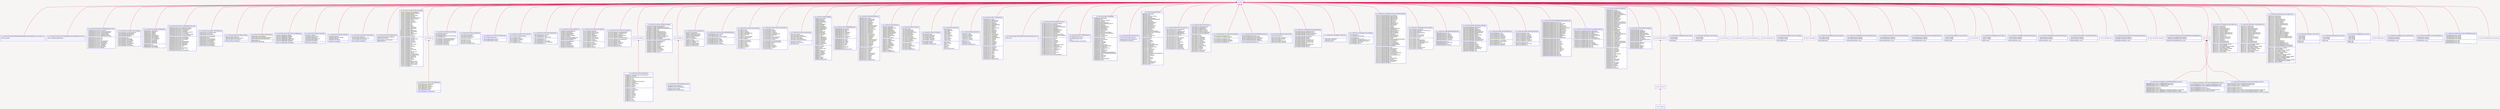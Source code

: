 digraph "" {
  graph [packmode="graph", bgcolor="#F7F5F3", concentrate="true", label="", fontname="Arial", fontsize="10", rankdir="BT"];
  node [style="filled", color="blue", label="", fontname="Arial", fontsize="10", sides="4", fillcolor="white", shape="polygon", fontcolor="black"];
  edge [color="#CC0044", label="", fontname="Arial", fontsize="10"];
  graph [bgcolor="#F7F5F3"];
  __N1 [label="{nz.ac.auckland.abi.workflow.WSWorkflowManager.getSpeckleTrackingOutput.(for_loop_13).(Anon_1)|+(Anon_1).compare\l|}", shape="record"];
  __N2 [label="lang.Object", shape="record"];
  __N3 [label="{nz.ac.auckland.abi.dcm4chee.PACSStudyOperations.PACSStudyOperations.(Anon_1)|+(Anon_1).getAppConfigurationEntry\l|}", shape="record"];
  __N4 [label="{nz.ac.auckland.abi.administration.ICMADatabaseSynchronizer|+ICMADatabaseSynchronizer.initICMADB\l+ICMADatabaseSynchronizer.purgeUnsavedWorkflows\l+ICMADatabaseSynchronizer.synchronizeWithPACS\l+ICMADatabaseSynchronizer.updatePatientMap\l+ICMADatabaseSynchronizer.updatePatientStatus\l-ICMADatabaseSynchronizer.updatePatientSourceMap\l|+ICMADatabaseSynchronizer.log\l-ICMADatabaseSynchronizer.admin\l-ICMADatabaseSynchronizer.ctx\l-ICMADatabaseSynchronizer.dataViewManager\l-ICMADatabaseSynchronizer.entityManager\l-ICMADatabaseSynchronizer.initializingICMA\l-ICMADatabaseSynchronizer.mapManager\l-ICMADatabaseSynchronizer.modelBean\l-ICMADatabaseSynchronizer.patientsBean\l-ICMADatabaseSynchronizer.rManager\l}", shape="record"];
  __N5 [label="{nz.ac.auckland.abi.businesslogic.DataViewManager|+DataViewManager.activatePatientRecord\l+DataViewManager.getPatientModels\l+DataViewManager.getPatientRecord\l+DataViewManager.getPatients\l|-DataViewManager.admin\l-DataViewManager.entityManager\l-DataViewManager.femmodelsBean\l-DataViewManager.mrInstanceBean\l-DataViewManager.patientsBean\l-DataViewManager.resourceManager\l-DataViewManager.studiesBean\l-DataViewManager.usInstanceBean\l}", shape="record"];
  __N6 [label="{nz.ac.auckland.abi.businesslogic.FEMModelsBean|+FEMModelsBean.addFEMModel\l+FEMModelsBean.addModel\l+FEMModelsBean.addModel\l+FEMModelsBean.getModel\l+FEMModelsBean.getModelStatus\l+FEMModelsBean.getPatientModels\l+FEMModelsBean.getStudyModels\l+FEMModelsBean.removeFEMModel\l+FEMModelsBean.removeModel\l+FEMModelsBean.updateModel\l+FEMModelsBean.updateModel\l-FEMModelsBean.getCMSNode\l|+FEMModelsBean.log\l-FEMModelsBean.entityManager\l-FEMModelsBean.resourceManger\l}", shape="record"];
  __N7 [label="{nz.ac.auckland.abi.businesslogic.ICMADatabaseAdministration|+ICMADatabaseAdministration.addPatientFromPACS\l+ICMADatabaseAdministration.addPatientFromPACS\l+ICMADatabaseAdministration.cacheDataBase\l+ICMADatabaseAdministration.exportModel\l+ICMADatabaseAdministration.refreshPatientFromPACS\l+ICMADatabaseAdministration.removePatient\l+ICMADatabaseAdministration.synchronizePatientStudies\l+ICMADatabaseAdministration.synchronizePatients\l|+ICMADatabaseAdministration.batchManager\l+ICMADatabaseAdministration.femmodelsBean\l+ICMADatabaseAdministration.instanceBean\l+ICMADatabaseAdministration.log\l+ICMADatabaseAdministration.patientMapBean\l+ICMADatabaseAdministration.patientRecord\l+ICMADatabaseAdministration.patientsBean\l+ICMADatabaseAdministration.studiesBean\l-ICMADatabaseAdministration.admin\l-ICMADatabaseAdministration.ctx\l-ICMADatabaseAdministration.entityManager\l-ICMADatabaseAdministration.rInit\l-ICMADatabaseAdministration.resourceManger\l}", shape="record"];
  __N8 [label="{nz.ac.auckland.abi.businesslogic.ICMAPatientRecord|+ICMAPatientRecord.addPatientStudies\l+ICMAPatientRecord.batchAdd\l+ICMAPatientRecord.removePatient\l|+ICMAPatientRecord.femmodelsBean\l+ICMAPatientRecord.log\l+ICMAPatientRecord.mrInstanceBean\l+ICMAPatientRecord.patientMapBean\l+ICMAPatientRecord.patientsBean\l+ICMAPatientRecord.studiesBean\l+ICMAPatientRecord.usInstanceBean\l-ICMAPatientRecord.entityManager\l-ICMAPatientRecord.resourceManger\l}", shape="record"];
  __N9 [label="{nz.ac.auckland.abi.businesslogic.MRInstancesBean|+MRInstancesBean.addInstance\l+MRInstancesBean.getInstancesForStudy\l+MRInstancesBean.removeInstance\l|-MRInstancesBean.entityManager\l}", shape="record"];
  __N10 [label="{nz.ac.auckland.abi.businesslogic.ModelViewBean|+ModelViewBean.getListOfModels\l+ModelViewBean.getListOfModelsWithMetaData\l+ModelViewBean.getTotalNumberOfPatients\l|+ModelViewBean.log\l-ModelViewBean.entityManager\l}", shape="record"];
  __N11 [label="{nz.ac.auckland.abi.businesslogic.PatientSourceMapManager|+PatientSourceMapManager.addMap\l+PatientSourceMapManager.deleteMap\l+PatientSourceMapManager.findMap\l+PatientSourceMapManager.getAllPatients\l+PatientSourceMapManager.getMapCount\l+PatientSourceMapManager.updateMap\l|-PatientSourceMapManager.entityManager\l}", shape="record"];
  __N12 [label="{nz.ac.auckland.abi.businesslogic.PatientsBean|+PatientsBean.addPatient\l+PatientsBean.getActivePatients\l+PatientsBean.getAllPatients\l+PatientsBean.getAllPatientsCount\l+PatientsBean.getPatientByID\l+PatientsBean.removePatient\l|-PatientsBean.entityManager\l}", shape="record"];
  __N13 [label="{nz.ac.auckland.abi.businesslogic.StudiesBean|+StudiesBean.addStudy\l+StudiesBean.getStudiesForPatient\l+StudiesBean.getStudy\l+StudiesBean.removeStudy\l|-StudiesBean.entityManager\l}", shape="record"];
  __N14 [label="{nz.ac.auckland.abi.businesslogic.USInstancesBean|+USInstancesBean.addInstance\l+USInstancesBean.getInstancesForStudy\l+USInstancesBean.removeInstance\l|-USInstancesBean.entityManager\l}", shape="record"];
  __N15 [label="{nz.ac.auckland.abi.dcm4chee.ApplicationEntity|+ApplicationEntity.getServerConfiguration\l+ApplicationEntity.toString\l|-ApplicationEntity.serverConfiguration\l-ApplicationEntity.sxc\l}", shape="record"];
  __N16 [label="{nz.ac.auckland.abi.dcm4chee.DCMAccessManager|+DCMAccessManager.getImageWADOUrl\l+DCMAccessManager.getInstanceWADOUrl\l+DCMAccessManager.getPatient\l+DCMAccessManager.getPatientStudies\l+DCMAccessManager.getPatients\l+DCMAccessManager.getQueryRetrieveLevel\l+DCMAccessManager.getStudyInstances\l+DCMAccessManager.Connect\l+DCMAccessManager.Disconnect\l+DCMAccessManager.getQueryKeys\l+DCMAccessManager.move\l+DCMAccessManager.ping\l+DCMAccessManager.query\l+DCMAccessManager.retrieve\l+DCMAccessManager.setQueryKeys\l+DCMAccessManager.setQueryKeys\l+DCMAccessManager.store\l#DCMAccessManager.addQueryKeys\l#DCMAccessManager.initAssocParam\l#DCMAccessManager.initKeys\l#DCMAccessManager.initPresContext\l#DCMAccessManager.initTLS\l#DCMAccessManager.newSocket\l|+DCMAccessManager.acTimeout\l+DCMAccessManager.activeAssociation\l+DCMAccessManager.assocRQ\l+DCMAccessManager.association\l+DCMAccessManager.cipherSuites\l+DCMAccessManager.dest\l+DCMAccessManager.dimseTimeout\l+DCMAccessManager.keys\l+DCMAccessManager.packPDVs\l+DCMAccessManager.pc\l+DCMAccessManager.priority\l+DCMAccessManager.soCloseDelay\l+DCMAccessManager.tls\l+DCMAccessManager.CALLING_AET\l+DCMAccessManager.DEBUG\l+DCMAccessManager.associationFactory\l+DCMAccessManager.dicomObjectFactory\l+DCMAccessManager.objectFactory\l+DCMAccessManager.parserFactory\l+DCMAccessManager.uidDict\l+DCMAccessManager.properties\l+DCMAccessManager.url\l+DCMAccessManager.IMAGE_LEVEL\l+DCMAccessManager.PATIENT_LEVEL\l+DCMAccessManager.SERIES_LEVEL\l+DCMAccessManager.STUDY_LEVEL\l-DCMAccessManager.log\l}", shape="record"];
  __N17 [label="{nz.ac.auckland.abi.dcm4chee.DCMConfigProperties|+DCMConfigProperties.fileRefToURL\l+DCMConfigProperties.uriToFile\l+DCMConfigProperties.getProperty\l+DCMConfigProperties.tokenize\l+DCMConfigProperties.tokenize\l-DCMConfigProperties.replace\l|-DCMConfigProperties.serialVersionUID\l}", shape="record"];
  __N18 [label="util.Properties", shape="record"];
  __N19 [label="{nz.ac.auckland.abi.dcm4chee.DicomFileHelper|+DicomFileHelper.getHeader\l+DicomFileHelper.getIds\l+DicomFileHelper.getImagePositionAndOrientation\l+DicomFileHelper.main\l|+DicomFileHelper.imageOrientationPatientTag\l+DicomFileHelper.imagePositionPatientTag\l+DicomFileHelper.instanceUIDTag\l+DicomFileHelper.patientIDTag\l+DicomFileHelper.seriesUIDTag\l+DicomFileHelper.studyUIDTag\l}", shape="record"];
  __N20 [label="{nz.ac.auckland.abi.dcm4chee.InstanceRecord|+InstanceRecord.getSeriesID\l+InstanceRecord.getSopIuid\l+InstanceRecord.isCineInstance\l+InstanceRecord.toString\l|-InstanceRecord.isCine\l-InstanceRecord.seriesID\l-InstanceRecord.sopIUID\l-InstanceRecord.serialVersionUID\l}", shape="record"];
  __N21 [label="{nz.ac.auckland.abi.dcm4chee.PACSCallBackHandler|+PACSCallBackHandler.handle\l|+PACSCallBackHandler.password\l+PACSCallBackHandler.username\l}", shape="record"];
  __N22 [label="{nz.ac.auckland.abi.dcm4chee.PACSConfiguration|+PACSConfiguration.getElementValues\l|-PACSConfiguration.aetitle\l-PACSConfiguration.dcmprotocol\l-PACSConfiguration.hostname\l-PACSConfiguration.port\l-PACSConfiguration.wadoPort\l}", shape="record"];
  __N23 [label="{nz.ac.auckland.abi.dcm4chee.PACSStudyOperations|+PACSStudyOperations.dcmSND\l+PACSStudyOperations.main\l+PACSStudyOperations.deleteInstance\l|+PACSStudyOperations.conf\l+PACSStudyOperations.env\l+PACSStudyOperations.pacsHandler\l-PACSStudyOperations.serverConfiguration\l-PACSStudyOperations.sxc\l}", shape="record"];
  __N24 [label="{nz.ac.auckland.abi.dcm4chee.PatientRecord|+PatientRecord.getPatientBirthDate\l+PatientRecord.getPatientID\l+PatientRecord.getPatientName\l+PatientRecord.getPatientSex\l+PatientRecord.getPhysicianName\l+PatientRecord.toString\l-PatientRecord.parseAssociatedPhysician\l-PatientRecord.parsePatientBirthDate\l-PatientRecord.parsePatientSex\l|-PatientRecord.patientBirthDate\l-PatientRecord.patientID\l-PatientRecord.patientName\l-PatientRecord.patientSex\l-PatientRecord.physicianName\l-PatientRecord.serialVersionUID\l}", shape="record"];
  __N25 [label="{nz.ac.auckland.abi.dcm4chee.ServerConfiguration|+ServerConfiguration.getAeTitle\l+ServerConfiguration.getDcmProtocol\l+ServerConfiguration.getHostName\l+ServerConfiguration.getPort\l+ServerConfiguration.getWadoPort\l+ServerConfiguration.setAeTitle\l+ServerConfiguration.setDcmProtocol\l+ServerConfiguration.setHostName\l+ServerConfiguration.setPort\l+ServerConfiguration.setWadoPort\l|-ServerConfiguration.aeTitle\l-ServerConfiguration.dcmProtocol\l-ServerConfiguration.hostName\l-ServerConfiguration.port\l-ServerConfiguration.wadoPort\l}", shape="record"];
  __N26 [label="{nz.ac.auckland.abi.dcm4chee.ServerXmlConfiguration|+ServerXmlConfiguration.createAndParseXML\l+ServerXmlConfiguration.createRootElement\l+ServerXmlConfiguration.createXml\l+ServerXmlConfiguration.getElementValues\l+ServerXmlConfiguration.printToFile\l+ServerXmlConfiguration.updateElementValues\l|+ServerXmlConfiguration.documentNameFile\l+ServerXmlConfiguration.dom\l-ServerXmlConfiguration.aetitle\l-ServerXmlConfiguration.dcmprotocol\l-ServerXmlConfiguration.hostname\l-ServerXmlConfiguration.port\l-ServerXmlConfiguration.wadoPort\l}", shape="record"];
  __N27 [label="{nz.ac.auckland.abi.dcm4chee.StorageService|+StorageService.addStorageServiceClassEventListener\l+StorageService.doCStore\l+StorageService.removeStorageServiceClassEvenEventListener\l+StorageService.start\l+StorageService.stop\l-StorageService.contains\l-StorageService.fireStorageServiceClassEvent\l-StorageService.initPolicy\l-StorageService.initPresContext\l-StorageService.initRole\l-StorageService.initServer\l-StorageService.initTLS\l|+StorageService.DEBUG\l-StorageService.eventListeners\l-StorageService.handler\l-StorageService.policy\l-StorageService.protocol\l-StorageService.rspDelay\l-StorageService.rspStatus\l-StorageService.server\l-StorageService.services\l-StorageService.tls\l-StorageService.fact\l-StorageService.srvFact\l}", shape="record"];
  __N28 [label="net.DcmServiceBase", shape="record"];
  __N29 [label="{nz.ac.auckland.abi.dcm4chee.StorageServiceAdapter|+StorageServiceAdapter.getStorageService\l+StorageServiceAdapter.handleStorageServiceEvent\l+StorageServiceAdapter.initFieldsFromCfgSaveFilesystem\l+StorageServiceAdapter.start\l+StorageServiceAdapter.stop\l#StorageServiceAdapter.addPatientDirectory\l#StorageServiceAdapter.createFilePathToSave\l#StorageServiceAdapter.datasetToNameArray\l#StorageServiceAdapter.datasetToTreeFileID\l#StorageServiceAdapter.getTagFromPropertyString\l#StorageServiceAdapter.getTagStringOrValue\l#StorageServiceAdapter.saveDataset\l#StorageServiceAdapter.stringToFileIDComponentString\l|-StorageServiceAdapter.cfgSaveFilesystem\l-StorageServiceAdapter.cfgStorageSC\l-StorageServiceAdapter.directory\l-StorageServiceAdapter.extension\l-StorageServiceAdapter.filename\l-StorageServiceAdapter.separate_patients\l-StorageServiceAdapter.storageSC\l-StorageServiceAdapter.transfersyntax\l-StorageServiceAdapter.use_subdirectory\l-StorageServiceAdapter.write_dir_tree\l-StorageServiceAdapter.write_fmi\l}", shape="record"];
  __N30 [label="{nz.ac.auckland.abi.dcm4chee.StorageServiceEvent|+StorageServiceEvent.getDataset\l+StorageServiceEvent.setSelectedFiles\l|-StorageServiceEvent.dataset\l-StorageServiceEvent.serialVersionUID\l}", shape="record"];
  __N31 [label="util.EventObject", shape="record"];
  __N32 [label="{nz.ac.auckland.abi.dcm4chee.StudyRecord|+StudyRecord.getStudyDate\l+StudyRecord.getStudyDescription\l+StudyRecord.getStudyInstanceUID\l+StudyRecord.getStudyModalities\l+StudyRecord.toString\l-StudyRecord.getModalities\l|+StudyRecord.debug\l+StudyRecord.modalitiesInStudy\l+StudyRecord.studyDate\l+StudyRecord.studyDescription\l+StudyRecord.studyInstanceUID\l-StudyRecord.serialVersionUID\l}", shape="record"];
  __N33 [label="{nz.ac.auckland.abi.dicomprocessing.DICOMTOMOVIEInterface|+DICOMTOMOVIEInterface.deleteDir\l+DICOMTOMOVIEInterface.main\l+DICOMTOMOVIEInterface.checkCompletion\l|-DICOMTOMOVIEInterface.exec\l-DICOMTOMOVIEInterface.ffmpeg\l-DICOMTOMOVIEInterface.inputFile\l-DICOMTOMOVIEInterface.mProcess\l-DICOMTOMOVIEInterface.mypb\l-DICOMTOMOVIEInterface.workingDir\l}", shape="record"];
  __N34 [label="{nz.ac.auckland.abi.dicomprocessing.Dicom2Movie|+Dicom2Movie.addUri\l+Dicom2Movie.cleanUp\l+Dicom2Movie.createMovie\l+Dicom2Movie.getOutputDirectory\l+Dicom2Movie.outputJpeg\l+Dicom2Movie.run\l+Dicom2Movie.setOutputDirectory\l+Dicom2Movie.wasSuccessful\l-Dicom2Movie.deleteDir\l|+Dicom2Movie.dcm2movieDir\l+Dicom2Movie.dcm2movieExec\l+Dicom2Movie.debug\l+Dicom2Movie.names\l+Dicom2Movie.outputDir\l+Dicom2Movie.outputJpegs\l+Dicom2Movie.success\l+Dicom2Movie.uri\l}", shape="record"];
  __N35 [label="{nz.ac.auckland.abi.dicomprocessing.DicomSeries2Movie|+DicomSeries2Movie.main\l+DicomSeries2Movie.addSeries\l+DicomSeries2Movie.cleanUp\l+DicomSeries2Movie.createMovie\l+DicomSeries2Movie.getOutputDirectory\l+DicomSeries2Movie.outputJpeg\l+DicomSeries2Movie.run\l+DicomSeries2Movie.setOutputDirectory\l+DicomSeries2Movie.wasSuccessful\l-DicomSeries2Movie.deleteDir\l|+DicomSeries2Movie.dcmseries2movieDir\l+DicomSeries2Movie.dcmseries2movieExec\l-DicomSeries2Movie.debug\l-DicomSeries2Movie.log\l-DicomSeries2Movie.outputDir\l-DicomSeries2Movie.outputJpegs\l-DicomSeries2Movie.success\l-DicomSeries2Movie.uri\l}", shape="record"];
  __N36 [label="{nz.ac.auckland.abi.dicomprocessing.Moviemaker|+Moviemaker.cleanUp\l+Moviemaker.getDicom2Movie\l+Moviemaker.getDicomSeries2Movie\l+Moviemaker.isSeriesType\l+Moviemaker.setDicom2Movie\l+Moviemaker.setDicomSeries2Movie\l|-Moviemaker.dcm2movie\l-Moviemaker.dcmseries2movie\l-Moviemaker.series\l}", shape="record"];
  __N37 [label="{nz.ac.auckland.abi.entities.FEMModel|+FEMModel.getAnnotation\l+FEMModel.getAuthor\l+FEMModel.getBlobXML\l+FEMModel.getFieldMLUris\l+FEMModel.getId\l+FEMModel.getImageUris\l+FEMModel.getJSON\l+FEMModel.getMetaData\l+FEMModel.getModelName\l+FEMModel.getModelStatus\l+FEMModel.getPatientID\l+FEMModel.getPk\l+FEMModel.getSeriesID\l+FEMModel.getStudyID\l+FEMModel.setAnnotation\l+FEMModel.setAuthor\l+FEMModel.setId\l+FEMModel.setMetaData\l+FEMModel.setModelName\l+FEMModel.setModelStatus\l+FEMModel.setPatientID\l+FEMModel.setSeriesID\l+FEMModel.setStudyID\l+FEMModel.setXMLAsBlob\l+FEMModel.toString\l|-FEMModel.annotation\l-FEMModel.author\l-FEMModel.fieldMLUriXML\l-FEMModel.id\l-FEMModel.imageUriXML\l-FEMModel.metaData\l-FEMModel.modelName\l-FEMModel.modelStatus\l-FEMModel.patientID\l-FEMModel.pk\l-FEMModel.seriesID\l-FEMModel.studyID\l-FEMModel.serialVersionUID\l}", shape="record"];
  __N38 [label="{nz.ac.auckland.abi.entities.FEMModelModification|+FEMModelModification.getAction\l+FEMModelModification.getAuthor\l+FEMModelModification.getId\l+FEMModelModification.getMetadata\l+FEMModelModification.setAction\l+FEMModelModification.setAuthor\l+FEMModelModification.setId\l+FEMModelModification.setMetadata\l+FEMModelModification.toString\l|+FEMModelModification.create\l+FEMModelModification.delete\l+FEMModelModification.modified\l+FEMModelModification.submit\l-FEMModelModification.action\l-FEMModelModification.author\l-FEMModelModification.id\l-FEMModelModification.metadata\l-FEMModelModification.pk\l-FEMModelModification.serialVersionUID\l}", shape="record"];
  __N39 [label="{nz.ac.auckland.abi.entities.MRStudyInstances|+MRStudyInstances.equals\l+MRStudyInstances.getHeadShotUri\l+MRStudyInstances.getInstanceID\l+MRStudyInstances.getJSON\l+MRStudyInstances.getMetadata\l+MRStudyInstances.getMp4Uri\l+MRStudyInstances.getOgvUri\l+MRStudyInstances.getOrientationPatient\l+MRStudyInstances.getPositionPatient\l+MRStudyInstances.getPreamble\l+MRStudyInstances.getSentenceCase\l+MRStudyInstances.getSeriesID\l+MRStudyInstances.getStudyID\l+MRStudyInstances.getWebmUri\l+MRStudyInstances.hashCode\l+MRStudyInstances.setHeadShotUri\l+MRStudyInstances.setInstanceID\l+MRStudyInstances.setMetadata\l+MRStudyInstances.setMp4Uri\l+MRStudyInstances.setOgvUri\l+MRStudyInstances.setOrientationPatient\l+MRStudyInstances.setPositionPatient\l+MRStudyInstances.setPreamble\l+MRStudyInstances.setSeriesID\l+MRStudyInstances.setStudyID\l+MRStudyInstances.setWebmUri\l+MRStudyInstances.toString\l|-MRStudyInstances.headShotUri\l-MRStudyInstances.instanceID\l-MRStudyInstances.metadata\l-MRStudyInstances.mp4Uri\l-MRStudyInstances.ogvUri\l-MRStudyInstances.orientationPatient\l-MRStudyInstances.positionPatient\l-MRStudyInstances.preamble\l-MRStudyInstances.seriesID\l-MRStudyInstances.studyID\l-MRStudyInstances.webmUri\l-MRStudyInstances.serialVersionUID\l}", shape="record"];
  __N40 [label="{nz.ac.auckland.abi.entities.ModelView|+ModelView.getMetaData\l+ModelView.getModelAnnotation\l+ModelView.getModelID\l+ModelView.getModelName\l+ModelView.getModelStatus\l+ModelView.getPatientBirthDate\l+ModelView.getPatientGender\l+ModelView.getPatientId\l+ModelView.getPatientName\l+ModelView.getPk\l+ModelView.getStudyDate\l|-ModelView.metaData\l-ModelView.modelAnnotation\l-ModelView.modelID\l-ModelView.modelName\l-ModelView.modelStatus\l-ModelView.patientBirthDate\l-ModelView.patientGender\l-ModelView.patientId\l-ModelView.patientName\l-ModelView.pk\l-ModelView.studyDate\l-ModelView.serialVersionUID\l}", shape="record"];
  __N41 [label="{nz.ac.auckland.abi.entities.PACSStudy|+PACSStudy.equals\l+PACSStudy.getPatientID\l+PACSStudy.getStudyDate\l+PACSStudy.getStudyDescription\l+PACSStudy.getStudyID\l+PACSStudy.getStudyType\l+PACSStudy.hashCode\l+PACSStudy.setPatientID\l+PACSStudy.setStudyDate\l+PACSStudy.setStudyDescription\l+PACSStudy.setStudyID\l+PACSStudy.setStudyType\l+PACSStudy.toString\l|-PACSStudy.patientID\l-PACSStudy.studyDate\l-PACSStudy.studyDescription\l-PACSStudy.studyID\l-PACSStudy.studyType\l-PACSStudy.serialVersionUID\l}", shape="record"];
  __N42 [label="{nz.ac.auckland.abi.entities.PACSStudyPK|+PACSStudyPK.equals\l+PACSStudyPK.getPatientID\l+PACSStudyPK.getStudyID\l+PACSStudyPK.hashCode\l+PACSStudyPK.setPatientID\l+PACSStudyPK.setStudyID\l|-PACSStudyPK.patientID\l-PACSStudyPK.studyID\l-PACSStudyPK.serialVersionUID\l}", shape="record"];
  __N43 [label="{nz.ac.auckland.abi.entities.Patient|+Patient.getActive\l+Patient.getBirthdate\l+Patient.getId\l+Patient.getName\l+Patient.getSex\l+Patient.setActive\l+Patient.setBirthdate\l+Patient.setId\l+Patient.setName\l+Patient.setSex\l+Patient.toString\l|-Patient.active\l-Patient.birthdate\l-Patient.id\l-Patient.name\l-Patient.pk\l-Patient.sex\l-Patient.serialVersionUID\l}", shape="record"];
  __N44 [label="{nz.ac.auckland.abi.entities.PatientSource|+PatientSource.getId\l+PatientSource.getName\l+PatientSource.getStatus\l+PatientSource.setId\l+PatientSource.setName\l+PatientSource.setStatus\l|-PatientSource.id\l-PatientSource.name\l-PatientSource.status\l-PatientSource.serialVersionUID\l}", shape="record"];
  __N45 [label="{nz.ac.auckland.abi.entities.USStudyInstances|+USStudyInstances.equals\l+USStudyInstances.getHeadShotUri\l+USStudyInstances.getInstanceID\l+USStudyInstances.getJSON\l+USStudyInstances.getMetadata\l+USStudyInstances.getMovieMetaData\l+USStudyInstances.getMp4Uri\l+USStudyInstances.getOgvUri\l+USStudyInstances.getSentenceCase\l+USStudyInstances.getSize\l+USStudyInstances.getStudyID\l+USStudyInstances.getWebmUri\l+USStudyInstances.getWeight\l+USStudyInstances.hashCode\l+USStudyInstances.setHeadShotUri\l+USStudyInstances.setInstanceID\l+USStudyInstances.setMetadata\l+USStudyInstances.setMovieMetaData\l+USStudyInstances.setMp4Uri\l+USStudyInstances.setOgvUri\l+USStudyInstances.setSize\l+USStudyInstances.setStudyID\l+USStudyInstances.setWebmUri\l+USStudyInstances.setWeight\l+USStudyInstances.toString\l|-USStudyInstances.headShotUri\l-USStudyInstances.instanceID\l-USStudyInstances.metadata\l-USStudyInstances.movieMetaData\l-USStudyInstances.mp4Uri\l-USStudyInstances.ogvUri\l-USStudyInstances.seriesID\l-USStudyInstances.size\l-USStudyInstances.studyID\l-USStudyInstances.webmUri\l-USStudyInstances.weight\l-USStudyInstances.serialVersionUID\l}", shape="record"];
  __N46 [label="{nz.ac.auckland.abi.helper.PatientJobRecord.getCompletionStatus.(Anon_1)|+(Anon_1).run\l|}", shape="record"];
  __N47 [label="{nz.ac.auckland.abi.helper.DICOMInstanceProcessor|+DICOMInstanceProcessor.addViewCoordinates\l+DICOMInstanceProcessor.getAuthor\l+DICOMInstanceProcessor.getEXRegionFiles\l+DICOMInstanceProcessor.getExRegionFileNamePrefix\l+DICOMInstanceProcessor.getJSON\l+DICOMInstanceProcessor.getMetaData\l+DICOMInstanceProcessor.getModelAnnotation\l+DICOMInstanceProcessor.getModelName\l+DICOMInstanceProcessor.getStrainNames\l+DICOMInstanceProcessor.getStrains\l+DICOMInstanceProcessor.getTransfromationMatrix\l+DICOMInstanceProcessor.getViewTransformationMatrix\l-DICOMInstanceProcessor.parseXML\l|+DICOMInstanceProcessor.BUFFER\l-DICOMInstanceProcessor.author\l-DICOMInstanceProcessor.coordinates\l-DICOMInstanceProcessor.creationDate\l-DICOMInstanceProcessor.dicomFile\l-DICOMInstanceProcessor.duration\l-DICOMInstanceProcessor.exRegionFileNamePrefix\l-DICOMInstanceProcessor.exRegionFiles\l-DICOMInstanceProcessor.frameSamplingTimes\l-DICOMInstanceProcessor.metaData\l-DICOMInstanceProcessor.modelAnnotation\l-DICOMInstanceProcessor.modelName\l-DICOMInstanceProcessor.status\l-DICOMInstanceProcessor.statusAuthor\l-DICOMInstanceProcessor.strains\l-DICOMInstanceProcessor.transfromationMatrix\l}", shape="record"];
  __N48 [label="{nz.ac.auckland.abi.helper.DICOMMetaDataFilter|+DICOMMetaDataFilter.accept\l|+DICOMMetaDataFilter.entries\l+entry\l+DICOMMetaDataFilter.selectedEntries\l}", shape="record"];
  __N49 [label="{nz.ac.auckland.abi.helper.ICMAMetaData|+ICMAMetaData.getFittingXML\l+ICMAMetaData.main\l+ICMAMetaData.addViewCoordinates\l+ICMAMetaData.getAuthor\l+ICMAMetaData.getEXRegionFiles\l+ICMAMetaData.getExRegionFileNamePrefix\l+ICMAMetaData.getJSON\l+ICMAMetaData.getMetaData\l+ICMAMetaData.getModelAnnotation\l+ICMAMetaData.getModelName\l+ICMAMetaData.getStrainGroup\l+ICMAMetaData.getStrainNames\l+ICMAMetaData.getStrains\l+ICMAMetaData.getTransfromationMatrix\l+ICMAMetaData.getViewTransformationMatrix\l+ICMAMetaData.setAuthor\l+ICMAMetaData.setStatusAuthor\l-ICMAMetaData.parseXML\l|+ICMAMetaData.BUFFER\l+ICMAMetaData.selectedStrains\l-ICMAMetaData.author\l-ICMAMetaData.coordinates\l-ICMAMetaData.creationDate\l-ICMAMetaData.duration\l-ICMAMetaData.ejectionFraction\l-ICMAMetaData.exRegionFileNamePrefix\l-ICMAMetaData.exRegionFiles\l-ICMAMetaData.frameSamplingTimes\l-ICMAMetaData.metaData\l-ICMAMetaData.modelAnnotation\l-ICMAMetaData.modelName\l-ICMAMetaData.modelPeakGlobalLongitudinalStrain\l-ICMAMetaData.specklePeakGlobalLongitudinalStrain\l-ICMAMetaData.status\l-ICMAMetaData.statusAuthor\l-ICMAMetaData.strainGroup\l-ICMAMetaData.strains\l-ICMAMetaData.transfromationMatrix\l-ICMAMetaData.xmlFile\l}", shape="record"];
  __N50 [label="{nz.ac.auckland.abi.helper.JNDILookupClass|+JNDILookupClass.getInitialContext\l|-JNDILookupClass.PKG_INTERFACES\l-JNDILookupClass.initialContext\l}", shape="record"];
  __N51 [label="{nz.ac.auckland.abi.helper.MRIFitData|+MRIFitData.getFittingXML\l+MRIFitData.main\l+MRIFitData.addViewCoordinates\l+MRIFitData.getAuthor\l+MRIFitData.getEXRegionFiles\l+MRIFitData.getExRegionFileNamePrefix\l+MRIFitData.getJSON\l+MRIFitData.getMetaData\l+MRIFitData.getModelAnnotation\l+MRIFitData.getModelName\l+MRIFitData.getPatientID\l+MRIFitData.getSopintanceUID\l+MRIFitData.getStrainGroup\l+MRIFitData.getStrainNames\l+MRIFitData.getStrains\l+MRIFitData.getStudyUID\l+MRIFitData.getTransfromationMatrix\l+MRIFitData.getViewTransformationMatrix\l+MRIFitData.getViewUrls\l+MRIFitData.setAuthor\l+MRIFitData.setStatusAuthor\l-MRIFitData.parseXML\l|+MRIFitData.BUFFER\l-MRIFitData.author\l-MRIFitData.coordinates\l-MRIFitData.creationDate\l-MRIFitData.duration\l-MRIFitData.ejectionFraction\l-MRIFitData.exRegionFileNamePrefix\l-MRIFitData.exRegionFiles\l-MRIFitData.frameSamplingTimes\l-MRIFitData.metaData\l-MRIFitData.modelAnnotation\l-MRIFitData.modelEDtime\l-MRIFitData.modelEStime\l-MRIFitData.modelName\l-MRIFitData.modelPeakGlobalLongitudinalStrain\l-MRIFitData.mriViewdata\l-MRIFitData.sopinstanceUID\l-MRIFitData.status\l-MRIFitData.statusAuthor\l-MRIFitData.strainGroup\l-MRIFitData.strains\l-MRIFitData.targetView\l-MRIFitData.transfromationMatrix\l-MRIFitData.viewPlaneMap\l-MRIFitData.xmlFile\l}", shape="record"];
  __N52 [label="{nz.ac.auckland.abi.helper.PACSInstanceprocessor|+PACSInstanceprocessor.removeDirectory\l+PACSInstanceprocessor.cleanup\l+PACSInstanceprocessor.getCreatedNodes\l+PACSInstanceprocessor.getFEMModels\l+PACSInstanceprocessor.getPACSInstances\l+PACSInstanceprocessor.setAuthor\l|+PACSInstanceprocessor.log\l+PACSInstanceprocessor.processManger\l+PACSInstanceprocessor.processor\l+PACSInstanceprocessor.rManager\l-PACSInstanceprocessor.author\l-PACSInstanceprocessor.createdNodes\l-PACSInstanceprocessor.debug\l-PACSInstanceprocessor.entityInstances\l-PACSInstanceprocessor.entityModels\l-PACSInstanceprocessor.instancePrefix\l-PACSInstanceprocessor.myWorkingDir\l-PACSInstanceprocessor.instanceCounter\l}", shape="record"];
  __N53 [label="{nz.ac.auckland.abi.helper.PatientJobRecord|+PatientJobRecord.getCompletionStatus\l+PatientJobRecord.getFEMModels\l+PatientJobRecord.getMRInstances\l+PatientJobRecord.getPACSInstances\l+PatientJobRecord.getProcessRecord\l+PatientJobRecord.setJobCompletionStatus\l-PatientJobRecord.getSantitizedPatientID\l|+PatientJobRecord.log\l-PatientJobRecord.author\l-PatientJobRecord.createdNodes\l-PatientJobRecord.entityModels\l-PatientJobRecord.instancePrefix\l-PatientJobRecord.lookBack\l-PatientJobRecord.mrInstances\l-PatientJobRecord.patientRecord\l-PatientJobRecord.pprocess\l-PatientJobRecord.pprocessID\l-PatientJobRecord.pprocessStatus\l-PatientJobRecord.pstudies\l-PatientJobRecord.rManager\l-PatientJobRecord.record\l-PatientJobRecord.studyInstances\l-PatientJobRecord.usInstances\l}", shape="record"];
  __N54 [label="{nz.ac.auckland.abi.helper.ProcessSpeckleTrackingOutput|+ProcessSpeckleTrackingOutput.main\l+ProcessSpeckleTrackingOutput.getJSON\l|-ProcessSpeckleTrackingOutput.result\l-ProcessSpeckleTrackingOutput.typeNames\l-ProcessSpeckleTrackingOutput.viewNames\l-ProcessSpeckleTrackingOutput.xml\l}", shape="record"];
  __N55 [label="{nz.ac.auckland.abi.helper.SpeckleToFEMXMLInputGenerator|+SpeckleToFEMXMLInputGenerator.main\l+SpeckleToFEMXMLInputGenerator.getXML\l-SpeckleToFEMXMLInputGenerator.addCoordinate\l-SpeckleToFEMXMLInputGenerator.addFrame\l-SpeckleToFEMXMLInputGenerator.addMarkers\l|+SpeckleToFEMXMLInputGenerator.xml\l}", shape="record"];
  __N56 [label="{nz.ac.auckland.abi.helper.WSDicomDownloader|+WSDicomDownloader.run\l|+WSDicomDownloader.cmsName\l+WSDicomDownloader.rManager\l+WSDicomDownloader.sti\l+WSDicomDownloader.timeStamp\l+WSDicomDownloader.workflowID\l}", shape="record"];
  __N57 [label="{nz.ac.auckland.abi.icmaconfiguration.BatchAdditionsManager|+BatchAdditionsManager.addPatientFromPacs\l+BatchAdditionsManager.addPatientFromPacs\l+BatchAdditionsManager.checkForCompletedTasks\l+BatchAdditionsManager.hasOngoingProcess\l|+BatchAdditionsManager.patientRecord\l+BatchAdditionsManager.rManager\l-BatchAdditionsManager.activeList\l-BatchAdditionsManager.checkingInProgress\l-BatchAdditionsManager.currentTaskCount\l-BatchAdditionsManager.jobsubmissionorder\l-BatchAdditionsManager.log\l-BatchAdditionsManager.patientJobRecords\l-BatchAdditionsManager.patientJobs\l-BatchAdditionsManager.taskLimit\l}", shape="record"];
  __N58 [label="{nz.ac.auckland.abi.icmaconfiguration.CMSContent||+CMSContent.contentLength\l+CMSContent.mimeType\l+CMSContent.output\l}", shape="record"];
  __N59 [label="{nz.ac.auckland.abi.icmaconfiguration.ProcessManager|+ProcessManager.init\l+ProcessManager.processInQueue\l|+ProcessManager.log\l-ProcessManager.avgProcessTime\l-ProcessManager.currentlyActiveNoOFProcesses\l-ProcessManager.maxNoOFActiveProcesses\l-ProcessManager.serverThreads\l-ProcessManager.waitTime\l}", shape="record"];
  __N60 [label="{nz.ac.auckland.abi.icmaconfiguration.ResourceConfigurationManager|+ResourceConfigurationManager.removeDirectory\l+ResourceConfigurationManager.addBytesToCMS\l+ResourceConfigurationManager.addImageToCMS\l+ResourceConfigurationManager.addMovieToCMS\l+ResourceConfigurationManager.addTextToCMS\l+ResourceConfigurationManager.addToCache\l+ResourceConfigurationManager.addUSERDoc\l+ResourceConfigurationManager.addWorkFlowDocs\l+ResourceConfigurationManager.addWsWorkflow\l+ResourceConfigurationManager.addZipToCMS\l+ResourceConfigurationManager.cleanUp\l+ResourceConfigurationManager.dropCMS\l+ResourceConfigurationManager.findModelWsWorkFlow\l+ResourceConfigurationManager.getCMSNodeAt\l+ResourceConfigurationManager.getDiskScratchSpace\l+ResourceConfigurationManager.getModelManager\l+ResourceConfigurationManager.getProcessManager\l+ResourceConfigurationManager.getUserDocs\l+ResourceConfigurationManager.getWorkFlowDocs\l+ResourceConfigurationManager.getWsWorkFlowInfo\l+ResourceConfigurationManager.getZipFromCMS\l+ResourceConfigurationManager.initCMS\l+ResourceConfigurationManager.purgeUnsavedWSWorkflowModels\l+ResourceConfigurationManager.removeCMSNodes\l+ResourceConfigurationManager.removeStudy\l+ResourceConfigurationManager.removeUSERDoc\l+ResourceConfigurationManager.removeWsWorkFlow\l+ResourceConfigurationManager.syncModelsWithPACS\l-ResourceConfigurationManager.getLeafNodes\l|-ResourceConfigurationManager.cache\l-ResourceConfigurationManager.diskScratchSpace\l-ResourceConfigurationManager.entityManager\l-ResourceConfigurationManager.femmodelsBean\l-ResourceConfigurationManager.icmaCMSPasswd\l-ResourceConfigurationManager.icmaCMSRepositoryName\l-ResourceConfigurationManager.icmaCMSUserID\l-ResourceConfigurationManager.icmaSyncModelsToPacs\l-ResourceConfigurationManager.log\l-ResourceConfigurationManager.myId\l-ResourceConfigurationManager.processManager\l-ResourceConfigurationManager.repository\l-ResourceConfigurationManager.resourceInitializer\l-ResourceConfigurationManager.wsWorkFlows\l-ResourceConfigurationManager.id\l}", shape="record"];
  __N61 [label="{nz.ac.auckland.abi.icmaconfiguration.ResourceInitializer|+ResourceInitializer.canStartTask\l+ResourceInitializer.getBatchProcessSubmissions\l+ResourceInitializer.getCache\l+ResourceInitializer.getWsWorkFlows\l+ResourceInitializer.init\l+ResourceInitializer.taskCompleted\l-ResourceInitializer.removeDirectory\l-ResourceInitializer.traverse\l|-ResourceInitializer.cache\l-ResourceInitializer.diskScratchSpace\l-ResourceInitializer.icmaCMSPasswd\l-ResourceInitializer.icmaCMSRepositoryName\l-ResourceInitializer.icmaCMSUserID\l-ResourceInitializer.repository\l-ResourceInitializer.taskCount\l-ResourceInitializer.taskLimit\l-ResourceInitializer.underBatchProcess\l-ResourceInitializer.wsWorkflows\l}", shape="record"];
  __N62 [label="{nz.ac.auckland.abi.workflow.MRIModelFittingInterface|+MRIModelFittingInterface.main\l+MRIModelFittingInterface.cleanUp\l+MRIModelFittingInterface.getDicom\l+MRIModelFittingInterface.getProgress\l+MRIModelFittingInterface.getViewData\l+MRIModelFittingInterface.saveDicom\l+MRIModelFittingInterface.submitJob\l|-MRIModelFittingInterface.log\l-MRIModelFittingInterface.serviceURL\l-MRIModelFittingInterface.st\l-MRIModelFittingInterface.viewData\l}", shape="record"];
  __N63 [label="{nz.ac.auckland.abi.workflow.SegmentationXMLWrapper|+SegmentationXMLWrapper.addCoordinate\l+SegmentationXMLWrapper.addView\l+SegmentationXMLWrapper.getDicomFile\l+SegmentationXMLWrapper.getModelName\l+SegmentationXMLWrapper.getNumberOfFrames\l+SegmentationXMLWrapper.getOutputDirectory\l+SegmentationXMLWrapper.getXML\l+SegmentationXMLWrapper.getXMLFilename\l+SegmentationXMLWrapper.serialize\l+SegmentationXMLWrapper.setDicomFile\l+SegmentationXMLWrapper.setModelName\l+SegmentationXMLWrapper.setNumberOfFrames\l+SegmentationXMLWrapper.setOutputDirectory\l|+SegmentationXMLWrapper.apex\l+SegmentationXMLWrapper.base\l+SegmentationXMLWrapper.dicomFile\l+SegmentationXMLWrapper.filename\l+SegmentationXMLWrapper.modelName\l+SegmentationXMLWrapper.numberOfFrames\l+SegmentationXMLWrapper.outputDirectory\l+SegmentationXMLWrapper.rvins\l+SegmentationXMLWrapper.views\l}", shape="record"];
  __N64 [label="{nz.ac.auckland.abi.workflow.SpeckleToFEMInterface|+SpeckleToFEMInterface.main\l+SpeckleToFEMInterface.cleanUp\l+SpeckleToFEMInterface.getDicom\l+SpeckleToFEMInterface.getProgress\l+SpeckleToFEMInterface.saveDicom\l+SpeckleToFEMInterface.submitJob\l|+SpeckleToFEMInterface.serviceName\l+SpeckleToFEMInterface.wsdlLocation\l-SpeckleToFEMInterface.log\l-SpeckleToFEMInterface.serviceURL\l-SpeckleToFEMInterface.workflowID\l}", shape="record"];
  __N65 [label="{nz.ac.auckland.abi.workflow.SpeckleTrackingInterface|+SpeckleTrackingInterface.main\l+SpeckleTrackingInterface.cleanUp\l+SpeckleTrackingInterface.getDicom\l+SpeckleTrackingInterface.getImages\l+SpeckleTrackingInterface.getProgress\l+SpeckleTrackingInterface.getXML\l+SpeckleTrackingInterface.saveDicom\l+SpeckleTrackingInterface.submitJob\l|-SpeckleTrackingInterface.log\l-SpeckleTrackingInterface.serviceURL\l-SpeckleTrackingInterface.st\l}", shape="record"];
  __N66 [label="{nz.ac.auckland.abi.workflow.WSMRIModelFittingXMLInputEncoder|+WSMRIModelFittingXMLInputEncoder.main\l+WSMRIModelFittingXMLInputEncoder.addCoordinate\l+WSMRIModelFittingXMLInputEncoder.addPlane\l+WSMRIModelFittingXMLInputEncoder.addPlaneEDLM\l+WSMRIModelFittingXMLInputEncoder.addPlaneEDTime\l+WSMRIModelFittingXMLInputEncoder.addPlaneENDCycleTime\l+WSMRIModelFittingXMLInputEncoder.addPlaneESLM\l+WSMRIModelFittingXMLInputEncoder.addPlaneESTime\l+WSMRIModelFittingXMLInputEncoder.addPlaneHeight\l+WSMRIModelFittingXMLInputEncoder.addPlaneType\l+WSMRIModelFittingXMLInputEncoder.addPlaneWidth\l+WSMRIModelFittingXMLInputEncoder.addServer\l+WSMRIModelFittingXMLInputEncoder.getModelName\l+WSMRIModelFittingXMLInputEncoder.getXML\l+WSMRIModelFittingXMLInputEncoder.setModelName\l|+WSMRIModelFittingXMLInputEncoder.blc\l+WSMRIModelFittingXMLInputEncoder.brc\l+WSMRIModelFittingXMLInputEncoder.edTime\l+WSMRIModelFittingXMLInputEncoder.edlm\l+WSMRIModelFittingXMLInputEncoder.endCycle\l+WSMRIModelFittingXMLInputEncoder.esTime\l+WSMRIModelFittingXMLInputEncoder.eslm\l+WSMRIModelFittingXMLInputEncoder.frames\l+WSMRIModelFittingXMLInputEncoder.height\l+WSMRIModelFittingXMLInputEncoder.modelName\l+WSMRIModelFittingXMLInputEncoder.seriesid\l+WSMRIModelFittingXMLInputEncoder.server\l+WSMRIModelFittingXMLInputEncoder.tlc\l+WSMRIModelFittingXMLInputEncoder.trc\l+WSMRIModelFittingXMLInputEncoder.type\l+WSMRIModelFittingXMLInputEncoder.width\l}", shape="record"];
  __N67 [label="{nz.ac.auckland.abi.workflow.WSSpeckleTrackingXMLInputEncoder|+WSSpeckleTrackingXMLInputEncoder.addCoordinate\l+WSSpeckleTrackingXMLInputEncoder.addESFrameData\l+WSSpeckleTrackingXMLInputEncoder.addView\l+WSSpeckleTrackingXMLInputEncoder.getModelName\l+WSSpeckleTrackingXMLInputEncoder.getNumberOfFrames\l+WSSpeckleTrackingXMLInputEncoder.getXML\l+WSSpeckleTrackingXMLInputEncoder.setModelName\l+WSSpeckleTrackingXMLInputEncoder.setNumberOfFrames\l|+WSSpeckleTrackingXMLInputEncoder.apex\l+WSSpeckleTrackingXMLInputEncoder.base\l+WSSpeckleTrackingXMLInputEncoder.esframes\l+WSSpeckleTrackingXMLInputEncoder.modelName\l+WSSpeckleTrackingXMLInputEncoder.numberOfFrames\l+WSSpeckleTrackingXMLInputEncoder.rvins\l+WSSpeckleTrackingXMLInputEncoder.views\l}", shape="record"];
  __N68 [label="{nz.ac.auckland.abi.workflow.WSWorkflowInfo|+WSWorkflowInfo.cleanup\l+WSWorkflowInfo.getInstanceID\l+WSWorkflowInfo.getMRIException\l+WSWorkflowInfo.getMRIFitWorkFlowId\l+WSWorkflowInfo.getMRIModelFittingInterface\l+WSWorkflowInfo.getModelAuthor\l+WSWorkflowInfo.getMriUpdated\l+WSWorkflowInfo.getPatientID\l+WSWorkflowInfo.getSMiException\l+WSWorkflowInfo.getSMiStatus\l+WSWorkflowInfo.getSeriesID\l+WSWorkflowInfo.getSpeckleToFEMInterface\l+WSWorkflowInfo.getSpeckleTrackingInterface\l+WSWorkflowInfo.getStiException\l+WSWorkflowInfo.getStiStatus\l+WSWorkflowInfo.getStudyID\l+WSWorkflowInfo.getTimeStamp\l+WSWorkflowInfo.getType\l+WSWorkflowInfo.getWorkFlowID\l+WSWorkflowInfo.isStiUpdated\l+WSWorkflowInfo.setInstanceID\l+WSWorkflowInfo.setMRIException\l+WSWorkflowInfo.setMRIModelFittingInterface\l+WSWorkflowInfo.setModelAuthor\l+WSWorkflowInfo.setMriUpdated\l+WSWorkflowInfo.setPatientID\l+WSWorkflowInfo.setSMiException\l+WSWorkflowInfo.setSMiStatus\l+WSWorkflowInfo.setSeriesID\l+WSWorkflowInfo.setSpeckleToFEMInterface\l+WSWorkflowInfo.setSpeckleTrackingInterface\l+WSWorkflowInfo.setStiException\l+WSWorkflowInfo.setStiStatus\l+WSWorkflowInfo.setStiUpdated\l+WSWorkflowInfo.setStudyID\l|-WSWorkflowInfo.instanceID\l-WSWorkflowInfo.modelAuthor\l-WSWorkflowInfo.mriException\l-WSWorkflowInfo.mriUpdated\l-WSWorkflowInfo.mrifit\l-WSWorkflowInfo.mrifitworkflowID\l-WSWorkflowInfo.myid\l-WSWorkflowInfo.patientID\l-WSWorkflowInfo.seriesID\l-WSWorkflowInfo.smi\l-WSWorkflowInfo.smiException\l-WSWorkflowInfo.smiUpdated\l-WSWorkflowInfo.sti\l-WSWorkflowInfo.stiException\l-WSWorkflowInfo.stiUpdated\l-WSWorkflowInfo.studyID\l-WSWorkflowInfo.timeStamp\l-WSWorkflowInfo.type\l-WSWorkflowInfo.workflowid\l}", shape="record"];
  __N69 [label="{nz.ac.auckland.abi.workflow.WSWorkflowManager|+WSWorkflowManager.cleanup\l+WSWorkflowManager.discardModel\l+WSWorkflowManager.fitMRIModel\l+WSWorkflowManager.fitModelToSpeckles\l+WSWorkflowManager.getModelFittingOutput\l+WSWorkflowManager.getProgress\l+WSWorkflowManager.getSpeckleTrackingOutput\l+WSWorkflowManager.saveModel\l+WSWorkflowManager.trackSpeckles\l-WSWorkflowManager.findLargestCommonPrefix\l-WSWorkflowManager.getIds\l|+WSWorkflowManager.dataSource\l-WSWorkflowManager.hostname\l-WSWorkflowManager.log\l-WSWorkflowManager.modelBean\l-WSWorkflowManager.rManger\l-WSWorkflowManager.wadoPort\l}", shape="record"];
  __N70 [label="wsclient.AbstractCollection", shape="record"];
  __N71 [label="wsclient.AbstractList", shape="record"];
  __N72 [label="wsclient.ArrayList", shape="record"];
  __N73 [label="{nz.ac.auckland.abi.mrimodelfitting.wsclient.CleanUp|+CleanUp.getArg0\l+CleanUp.setArg0\l|#CleanUp.arg0\l}", shape="record"];
  __N74 [label="{nz.ac.auckland.abi.speckletofem.wsclient.CleanUp|+CleanUp.getArg0\l+CleanUp.setArg0\l|#CleanUp.arg0\l}", shape="record"];
  __N75 [label="wsclient.CleanUp", shape="record"];
  __N76 [label="wsclient.CleanUpResponse", shape="record"];
  __N77 [label="wsclient.CleanUpResponse", shape="record"];
  __N78 [label="wsclient.CleanUpResponse", shape="record"];
  __N79 [label="{nz.ac.auckland.abi.speckletofem.wsclient.GetCompletion|+GetCompletion.getArg0\l+GetCompletion.setArg0\l|#GetCompletion.arg0\l}", shape="record"];
  __N80 [label="wsclient.GetCompletion", shape="record"];
  __N81 [label="{nz.ac.auckland.abi.mrimodelfitting.wsclient.GetCompletion|+GetCompletion.getArg0\l+GetCompletion.setArg0\l|#GetCompletion.arg0\l}", shape="record"];
  __N82 [label="{nz.ac.auckland.abi.mrimodelfitting.wsclient.GetCompletionResponse|+GetCompletionResponse.getReturn\l+GetCompletionResponse.setReturn\l|#GetCompletionResponse._return\l}", shape="record"];
  __N83 [label="{nz.ac.auckland.abi.speckletofem.wsclient.GetCompletionResponse|+GetCompletionResponse.getReturn\l+GetCompletionResponse.setReturn\l|#GetCompletionResponse._return\l}", shape="record"];
  __N84 [label="{nz.ac.auckland.abi.speckletracking.wsclient.GetCompletionResponse|+GetCompletionResponse.getReturn\l+GetCompletionResponse.setReturn\l|#GetCompletionResponse._return\l}", shape="record"];
  __N85 [label="{nz.ac.auckland.abi.speckletofem.wsclient.GetDicom|+GetDicom.getArg0\l+GetDicom.setArg0\l|#GetDicom.arg0\l}", shape="record"];
  __N86 [label="wsclient.GetDicom", shape="record"];
  __N87 [label="{nz.ac.auckland.abi.mrimodelfitting.wsclient.GetDicom|+GetDicom.getArg0\l+GetDicom.setArg0\l|#GetDicom.arg0\l}", shape="record"];
  __N88 [label="{nz.ac.auckland.abi.mrimodelfitting.wsclient.GetDicomResponse|+GetDicomResponse.getReturn\l+GetDicomResponse.setReturn\l|#GetDicomResponse._return\l}", shape="record"];
  __N89 [label="{nz.ac.auckland.abi.speckletracking.wsclient.GetDicomResponse|+GetDicomResponse.getReturn\l+GetDicomResponse.setReturn\l|#GetDicomResponse._return\l}", shape="record"];
  __N90 [label="{nz.ac.auckland.abi.speckletofem.wsclient.GetDicomResponse|+GetDicomResponse.getReturn\l+GetDicomResponse.setReturn\l|#GetDicomResponse._return\l}", shape="record"];
  __N91 [label="wsclient.GetImageArchive", shape="record"];
  __N92 [label="{nz.ac.auckland.abi.speckletracking.wsclient.GetImageArchiveResponse|+GetImageArchiveResponse.getReturn\l+GetImageArchiveResponse.setReturn\l|#GetImageArchiveResponse._return\l}", shape="record"];
  __N93 [label="wsclient.GetSpeckleTrackingXML", shape="record"];
  __N94 [label="{nz.ac.auckland.abi.speckletracking.wsclient.GetSpeckleTrackingXMLResponse|+GetSpeckleTrackingXMLResponse.getReturn\l+GetSpeckleTrackingXMLResponse.setReturn\l|#GetSpeckleTrackingXMLResponse._return\l}", shape="record"];
  __N95 [label="{nz.ac.auckland.abi.mrimodelfitting.wsclient.MRIModelFittingServiceService|+MRIModelFittingServiceService.getMRIModelFittingServicePort\l+MRIModelFittingServiceService.getMRIModelFittingServicePort\l-MRIModelFittingServiceService.__getWsdlLocation\l|+MRIModelFittingServiceService.e\l+MRIModelFittingServiceService.url\l-MRIModelFittingServiceService.MRIMODELFITTINGSERVICESERVICE_EXCEPTION\l-MRIModelFittingServiceService.MRIMODELFITTINGSERVICESERVICE_QNAME\l-MRIModelFittingServiceService.MRIMODELFITTINGSERVICESERVICE_WSDL_LOCATION\l}", shape="record"];
  __N96 [label="ws.Service", shape="record"];
  __N97 [label="{nz.ac.auckland.abi.mrimodelfitting.wsclient.ObjectFactory|+ObjectFactory.createCleanUp\l+ObjectFactory.createCleanUp\l+ObjectFactory.createCleanUpResponse\l+ObjectFactory.createCleanUpResponse\l+ObjectFactory.createGetCompletion\l+ObjectFactory.createGetCompletion\l+ObjectFactory.createGetCompletionResponse\l+ObjectFactory.createGetCompletionResponse\l+ObjectFactory.createGetDicom\l+ObjectFactory.createGetDicom\l+ObjectFactory.createGetDicomResponse\l+ObjectFactory.createGetDicomResponse\l+ObjectFactory.createSubmit\l+ObjectFactory.createSubmit\l+ObjectFactory.createSubmitResponse\l+ObjectFactory.createSubmitResponse\l|-ObjectFactory._CleanUpResponse_QNAME\l-ObjectFactory._CleanUp_QNAME\l-ObjectFactory._GetCompletionResponse_QNAME\l-ObjectFactory._GetCompletion_QNAME\l-ObjectFactory._GetDicomResponse_QNAME\l-ObjectFactory._GetDicom_QNAME\l-ObjectFactory._SubmitResponse_QNAME\l-ObjectFactory._Submit_QNAME\l}", shape="record"];
  __N98 [label="{nz.ac.auckland.abi.speckletofem.wsclient.ObjectFactory|+ObjectFactory.createCleanUp\l+ObjectFactory.createCleanUp\l+ObjectFactory.createCleanUpResponse\l+ObjectFactory.createCleanUpResponse\l+ObjectFactory.createGetCompletion\l+ObjectFactory.createGetCompletion\l+ObjectFactory.createGetCompletionResponse\l+ObjectFactory.createGetCompletionResponse\l+ObjectFactory.createGetDicom\l+ObjectFactory.createGetDicom\l+ObjectFactory.createGetDicomResponse\l+ObjectFactory.createGetDicomResponse\l+ObjectFactory.createSubmit\l+ObjectFactory.createSubmit\l+ObjectFactory.createSubmitResponse\l+ObjectFactory.createSubmitResponse\l|-ObjectFactory._CleanUpResponse_QNAME\l-ObjectFactory._CleanUp_QNAME\l-ObjectFactory._GetCompletionResponse_QNAME\l-ObjectFactory._GetCompletion_QNAME\l-ObjectFactory._GetDicomResponse_QNAME\l-ObjectFactory._GetDicom_QNAME\l-ObjectFactory._SubmitResponse_QNAME\l-ObjectFactory._Submit_QNAME\l}", shape="record"];
  __N99 [label="{nz.ac.auckland.abi.speckletracking.wsclient.ObjectFactory|+ObjectFactory.createArrayList\l+ObjectFactory.createCleanUp\l+ObjectFactory.createCleanUp\l+ObjectFactory.createCleanUpResponse\l+ObjectFactory.createCleanUpResponse\l+ObjectFactory.createGetCompletion\l+ObjectFactory.createGetCompletion\l+ObjectFactory.createGetCompletionResponse\l+ObjectFactory.createGetCompletionResponse\l+ObjectFactory.createGetDicom\l+ObjectFactory.createGetDicom\l+ObjectFactory.createGetDicomResponse\l+ObjectFactory.createGetDicomResponse\l+ObjectFactory.createGetImageArchive\l+ObjectFactory.createGetImageArchive\l+ObjectFactory.createGetImageArchiveResponse\l+ObjectFactory.createGetImageArchiveResponse\l+ObjectFactory.createGetSpeckleTrackingXML\l+ObjectFactory.createGetSpeckleTrackingXML\l+ObjectFactory.createGetSpeckleTrackingXMLResponse\l+ObjectFactory.createGetSpeckleTrackingXMLResponse\l+ObjectFactory.createSubmit\l+ObjectFactory.createSubmit\l+ObjectFactory.createSubmitResponse\l+ObjectFactory.createSubmitResponse\l+ObjectFactory.createSubmitWithDisplacements\l+ObjectFactory.createSubmitWithDisplacements\l+ObjectFactory.createSubmitWithDisplacementsResponse\l+ObjectFactory.createSubmitWithDisplacementsResponse\l|-ObjectFactory._CleanUpResponse_QNAME\l-ObjectFactory._CleanUp_QNAME\l-ObjectFactory._GetCompletionResponse_QNAME\l-ObjectFactory._GetCompletion_QNAME\l-ObjectFactory._GetDicomResponse_QNAME\l-ObjectFactory._GetDicom_QNAME\l-ObjectFactory._GetImageArchiveResponse_QNAME\l-ObjectFactory._GetImageArchive_QNAME\l-ObjectFactory._GetSpeckleTrackingXMLResponse_QNAME\l-ObjectFactory._GetSpeckleTrackingXML_QNAME\l-ObjectFactory._SubmitResponse_QNAME\l-ObjectFactory._SubmitWithDisplacementsResponse_QNAME\l-ObjectFactory._SubmitWithDisplacements_QNAME\l-ObjectFactory._Submit_QNAME\l}", shape="record"];
  __N100 [label="{nz.ac.auckland.abi.speckletofem.wsclient.SpeckleToFEMModelServiceService|+SpeckleToFEMModelServiceService.getSpeckleToFEMModelServicePort\l+SpeckleToFEMModelServiceService.getSpeckleToFEMModelServicePort\l|+SpeckleToFEMModelServiceService.url\l+SpeckleToFEMModelServiceService.SERVICE\l+SpeckleToFEMModelServiceService.SpeckleToFEMModelServicePort\l+SpeckleToFEMModelServiceService.WSDL_LOCATION\l}", shape="record"];
  __N101 [label="{nz.ac.auckland.abi.speckletracking.wsclient.SpeckleTrackingServiceService|+SpeckleTrackingServiceService.getSpeckleTrackingServicePort\l+SpeckleTrackingServiceService.getSpeckleTrackingServicePort\l-SpeckleTrackingServiceService.__getWsdlLocation\l|+SpeckleTrackingServiceService.e\l+SpeckleTrackingServiceService.url\l-SpeckleTrackingServiceService.SPECKLETRACKINGSERVICESERVICE_EXCEPTION\l-SpeckleTrackingServiceService.SPECKLETRACKINGSERVICESERVICE_QNAME\l-SpeckleTrackingServiceService.SPECKLETRACKINGSERVICESERVICE_WSDL_LOCATION\l}", shape="record"];
  __N102 [label="{nz.ac.auckland.abi.speckletofem.wsclient.Submit|+Submit.getArg0\l+Submit.getArg1\l+Submit.setArg0\l+Submit.setArg1\l|#Submit.arg0\l#Submit.arg1\l}", shape="record"];
  __N103 [label="{nz.ac.auckland.abi.speckletracking.wsclient.Submit|+Submit.getArg0\l+Submit.setArg0\l|#Submit.arg0\l}", shape="record"];
  __N104 [label="{nz.ac.auckland.abi.mrimodelfitting.wsclient.Submit|+Submit.getArg0\l+Submit.getArg1\l+Submit.setArg0\l+Submit.setArg1\l|#Submit.arg0\l#Submit.arg1\l}", shape="record"];
  __N105 [label="wsclient.SubmitResponse", shape="record"];
  __N106 [label="{nz.ac.auckland.abi.mrimodelfitting.wsclient.SubmitResponse|+SubmitResponse.getReturn\l+SubmitResponse.setReturn\l|#SubmitResponse._return\l}", shape="record"];
  __N107 [label="{nz.ac.auckland.abi.speckletofem.wsclient.SubmitResponse|+SubmitResponse.getReturn\l+SubmitResponse.setReturn\l|#SubmitResponse._return\l}", shape="record"];
  __N108 [label="{nz.ac.auckland.abi.speckletracking.wsclient.SubmitWithDisplacements|+SubmitWithDisplacements.getArg0\l+SubmitWithDisplacements.getArg1\l+SubmitWithDisplacements.getArg2\l+SubmitWithDisplacements.setArg0\l|#SubmitWithDisplacements.arg0\l#SubmitWithDisplacements.arg1\l#SubmitWithDisplacements.arg2\l}", shape="record"];
  __N109 [label="wsclient.SubmitWithDisplacementsResponse", shape="record"];
  __N1 -> __N2;
  __N3 -> __N2;
  __N4 -> __N2;
  __N5 -> __N2;
  __N6 -> __N2;
  __N7 -> __N2;
  __N8 -> __N2;
  __N9 -> __N2;
  __N10 -> __N2;
  __N11 -> __N2;
  __N12 -> __N2;
  __N13 -> __N2;
  __N14 -> __N2;
  __N15 -> __N2;
  __N16 -> __N2;
  __N18 -> __N2;
  __N17 -> __N18;
  __N19 -> __N2;
  __N20 -> __N2;
  __N21 -> __N2;
  __N22 -> __N2;
  __N23 -> __N2;
  __N24 -> __N2;
  __N25 -> __N2;
  __N26 -> __N2;
  __N28 -> __N2;
  __N27 -> __N28;
  __N29 -> __N2;
  __N31 -> __N2;
  __N30 -> __N31;
  __N32 -> __N2;
  __N33 -> __N2;
  __N34 -> __N2;
  __N35 -> __N2;
  __N36 -> __N2;
  __N37 -> __N2;
  __N38 -> __N2;
  __N39 -> __N2;
  __N40 -> __N2;
  __N41 -> __N2;
  __N42 -> __N2;
  __N43 -> __N2;
  __N44 -> __N2;
  __N45 -> __N2;
  __N46 -> __N2;
  __N47 -> __N2;
  __N48 -> __N2;
  __N49 -> __N2;
  __N50 -> __N2;
  __N51 -> __N2;
  __N52 -> __N2;
  __N53 -> __N2;
  __N54 -> __N2;
  __N55 -> __N2;
  __N56 -> __N2;
  __N57 -> __N2;
  __N58 -> __N2;
  __N59 -> __N2;
  __N60 -> __N2;
  __N61 -> __N2;
  __N62 -> __N2;
  __N63 -> __N2;
  __N64 -> __N2;
  __N65 -> __N2;
  __N66 -> __N2;
  __N67 -> __N2;
  __N68 -> __N2;
  __N69 -> __N2;
  __N70 -> __N2;
  __N72 -> __N71;
  __N71 -> __N70;
  __N73 -> __N2;
  __N74 -> __N2;
  __N75 -> __N2;
  __N76 -> __N2;
  __N77 -> __N2;
  __N78 -> __N2;
  __N79 -> __N2;
  __N80 -> __N2;
  __N81 -> __N2;
  __N82 -> __N2;
  __N83 -> __N2;
  __N84 -> __N2;
  __N85 -> __N2;
  __N86 -> __N2;
  __N87 -> __N2;
  __N88 -> __N2;
  __N89 -> __N2;
  __N90 -> __N2;
  __N91 -> __N2;
  __N92 -> __N2;
  __N93 -> __N2;
  __N94 -> __N2;
  __N96 -> __N2;
  __N95 -> __N96;
  __N97 -> __N2;
  __N98 -> __N2;
  __N99 -> __N2;
  __N100 -> __N96;
  __N101 -> __N96;
  __N102 -> __N2;
  __N103 -> __N2;
  __N104 -> __N2;
  __N105 -> __N2;
  __N106 -> __N2;
  __N107 -> __N2;
  __N108 -> __N2;
  __N109 -> __N2;
}
